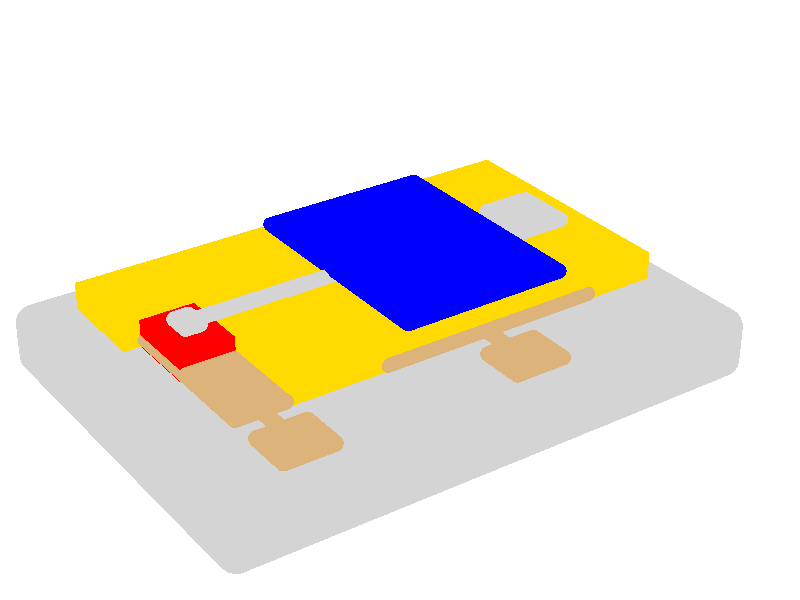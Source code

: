 #include "colors.inc"                       
#include "stones.inc" 
#include "textures.inc"  
#include "shapes.inc"
#include "glass.inc"
#include "metals.inc"
#include "woods.inc"

camera {
    location <-7, 6.9, -6>
    look_at  <1.4, .2,  2.5>
    angle 25
}
background { color rgbt<1,1,1, 0> }  


#declare gold = material{
texture {
pigment { color Gold }
finish {
ambient 0.2
diffuse 0.2
reflection 0.8
//specular 1
roughness .001
}
}
}


global_settings {
max_trace_level 10
photons {
count 100000
autostop 0
media 100
max_trace_level 10
}
}
light_source { <-500,500,-500> 1.5*White
media_interaction off
media_attenuation off
photons { reflection off refraction off }
}


 // // // // //// SUBSTRATE SILICON // // // // // // // // // // // // // // //
object {
 // Round_Box(A, B, WireRadius, Merge)
 Round_Box(<-1.7, 0.4, 1.>,<2.3, -0.1,-1.9 >, 0.125, 0)
     texture{ //pigment{color SteelBlue}
       Chrome_Metal
//     Brass_Metal
    }   
     rotate <0,10,0>
     translate 0.6*y
     translate 2.0*z
} //  
     
 
  // // // // //// // // // //  BOTTOM ELECTRODE  // // // // //// // // // // //// // // // // //// // // // // ////
     
object {                   ///          
 // Round_Box(A, B, WireRadius, Merge)
 Round_Box(<-1.25, 0.5, -1.2>,<-0.8, 0.4,0.7 >, 0.05, 0)   
//  Round_Box(<-1.5, 0, -1>,< 1.8, 0.2,1.3>, 0.125, 0)
texture{Copper_Metal}  rotate <0,10,0>    translate 0.6*y      translate 2.0*z
} //

object {                   ///          
 // Round_Box(A, B, WireRadius, Merge)
 Round_Box(<-1., 0.5, -0.95>,<-1.05, 0.4,-1.55 >, 0.05, 0)  
texture{Copper_Metal}  rotate <0,10,0>    translate 0.6*y      translate 2.0*z
} //

object {                   ///          
 // Round_Box(A, B, WireRadius, Merge)
 Round_Box(<-1.25, 0.5, -1.35>,<-0.8, 0.4,-1.75 >, 0.05, 0)  
texture{Copper_Metal}  rotate <0,10,0>    translate 0.6*y      translate 2.0*z
} //


object {                /// GATE ELECTRODE CONTACT 
 // Round_Box(A, B, WireRadius, Merge)
 Round_Box(<1.56, 0.5, -1.2>,<-0.15, 0.4,0.55 >, 0.05, 0) 
//  Round_Box(<2.5, 0.5, -0.9>,<1.15, 0.49,-1.2 >, 0.05, 0)
     texture{
     Copper_Metal
    }   
     rotate <0,10,0>
     translate 0.6*y
     translate 2.0*z
} //           

object {                   ///          
 // Round_Box(A, B, WireRadius, Merge)
 Round_Box(<0.63, 0.5, -.95>,<0.68, 0.4,-1.55 >, 0.05, 0)  
texture{Copper_Metal}  rotate <0,10,0>    translate 0.6*y      translate 2.0*z
} //

object {                   ///          
 // Round_Box(A, B, WireRadius, Merge)
 Round_Box(<0.44, 0.5, -1.35>,<.9, 0.4,-1.75 >, 0.05, 0)  
texture{Copper_Metal}  rotate <0,10,0>    translate 0.6*y      translate 2.0*z
} //



//////////////////   DIELECTRIC  //////////////////////////////////////////

object {                             //// DIELECTRIC 111      BIG BIG BIG 
 // Round_Box(A, B, WireRadius, Merge)
 Round_Box(<-0.83, 0.6, -1.15>,<2.05, 0.3,0.68 >, 0.01, 0.) 
     texture{
pigment{ color rgbt<1,0.7,0, 0.2>}
    }   
     rotate <0,10,0>
     translate 0.6*y
     translate 2.0*z
} //
     

object {                             //// DIELECTRIC 222
 // Round_Box(A, B, WireRadius, Merge)
 Round_Box(<-1.35, 0.6, 0.0>,<-.83, 0.3,0.68 >, 0.01, 0.) 
     texture{
pigment{ color rgbt<1,0.7,0, 0.2>}
    }   
     rotate <0,10,0>
     translate 0.6*y
     translate 2.0*z
} //     
     

//???  object {                             //// DIELECTRIC 333  mas cerca está pedazito
//???   // Round_Box(A, B, WireRadius, Merge)
//???   Round_Box(<-1.07, 0.6, -1.15>,<-0.93, 0.3,-.4 >, 0.01, 0) 
//???  //  Round_Box(<2.5, 0.5, -0.9>,<1.15, 0.49,-1.2 >, 0.05, 0.9)
//???       texture{
//???  pigment{ color rgbt<1,0.7,0, 0.2>}
//???      }   
//???       rotate <0,10,0>
//???       translate 0.6*y
//???       translate 2.0*z
//???  } //   
               
               
//???  object {                             //// DIELECTRIC 333  mas cerca está pedazito
//???   // Round_Box(A, B, WireRadius, Merge)
//???   Round_Box(<-1.07, 0.6, -0.15>,<-0.93, 0.3,.68 >, 0.01, 0) 
//???  //  Round_Box(<2.5, 0.5, -0.9>,<1.15, 0.49,-1.2 >, 0.05, 0.)
//???       texture{
//???  pigment{ color rgbt<1,0.7,0, 0.2>}
//???      }   
//???       rotate <0,10,0>
//???       translate 0.6*y
//???       translate 2.0*z
//???  } //   
                
 
 ///////////////////////////////// ////  RESISTIVE SWITCHING MATERIAL ////////////////////////
          
object {                             ////  RESISTIVE SWITCHING MATERIAL
 // Round_Box(A, B, WireRadius, Merge)
 Round_Box(<-1.23, 0.6, .0>,<-.83, 0.3,-0.53 >, 0.01, 0.) 
     texture{
pigment{ color rgbt<1,0,0, 0.1>}
    }   
     rotate <0,10,0>
     translate 0.6*y
     translate 2.0*z
} //     

///////////////// /// BEGIN    SOURCE ELECTRODE CONTACT   ///////////////// //////////////////// //////////////////// //////////////////// //////////////////// ///
                              
object {                    /// SOURCE ELECTRODE CONTACT 001     
 // Round_Box(A, B, WireRadius, Merge)
 Round_Box(<1.16, 0.6, 0.5>,<.36, 0.7,0.45 >, 0.05, 0) 
texture{Chrome_Metal}        rotate <0,10,0>     translate 0.6*y     translate 2.0*z
} // 
                    
object {             /// SOURCE ELECTRODE CONTACT   002
 // Round_Box(A, B, WireRadius, Merge)
 Round_Box(<1.16, 0.6, 0.2>,<.36, 0.7,0.15 >, 0.05, 0) 
texture{Chrome_Metal}        rotate <0,10,0>     translate 0.6*y     translate 2.0*z
} // 
                                                                
object {             /// SOURCE ELECTRODE CONTACT   003
 // Round_Box(A, B, WireRadius, Merge)
 Round_Box(<1.16, 0.6, -0.1>,<.36, 0.7,-0.15 >, 0.05, 0) 
//  Round_Box(<2.5, 0.5, -0.9>,<1.15, 0.49,-1.2 >, 0.05, 0)
texture{Chrome_Metal}        rotate <0,10,0>     translate 0.6*y     translate 2.0*z} //  

object {             /// SOURCE ELECTRODE CONTACT   004
 // Round_Box(A, B, WireRadius, Merge)
 Round_Box(<1.16, 0.6, -0.4>,<.36, 0.7,-0.45 >, 0.05, 0) 
texture{Chrome_Metal}        rotate <0,10,0>     translate 0.6*y     translate 2.0*z
} //                                                                                   

object {             /// SOURCE ELECTRODE CONTACT   005
 // Round_Box(A, B, WireRadius, Merge)
 Round_Box(<1.16, 0.6, -0.7>,<.36, 0.7,-0.75 >, 0.05, 0) 
texture{Chrome_Metal}        rotate <0,10,0>      translate 0.6*y      translate 2.0*z
} // 

object {             /// SOURCE ELECTRODE CONTACT   006
 // Round_Box(A, B, WireRadius, Merge)
 Round_Box(<1.16, 0.6, -1.>,<.36, 0.7,-1.05 >, 0.05, 0) 
texture{Chrome_Metal}        rotate <0,10,0>      translate 0.6*y      translate 2.0*z
} // 
                          
                          
object {                    /// transversal   SOURCE ELECTRODE CONTACT    
 // Round_Box(A, B, WireRadius, Merge)
 Round_Box(<1.06, 0.6, 0.5>,<1.16, 0.7,-1.05 >, 0.05, 0) 
texture{Chrome_Metal}        rotate <0,10,0>     translate 0.6*y     translate 2.0*z
} //                          
                          
//////////////////////////////DRAIN/////////////////////////////////////                                              
                                              
                                              
object {                    /// DRAIN  Source to pad      
 // Round_Box(A, B, WireRadius, Merge)
 Round_Box(<1.08, 0.6, -0.25>,<1.4, 0.7,-0.3 >, 0.05, 0) 
texture{Chrome_Metal}        rotate <0,10,0>     translate 0.6*y     translate 2.0*z
} // 

                                                                   
object {                    /// transversal   DRAIN ELECTRODE CONTACT    
 // Round_Box(A, B, WireRadius, Merge)
 Round_Box(<1.4, 0.6, -.55>,<1.85, 0.7,-.05 >, 0.05, 0) 
texture{Chrome_Metal}        rotate <0,10,0>     translate 0.6*y     translate 2.0*z
} //            

///////////////// /// BEGIN    DRAIN ELECTRODE CONTACT     ///////////////// //////////////////// //////////////////// //////////////////// //////////////////// //////////////////// ///

object {                    /// DRAIN  ELECTRODE CONTACT 001     
 // Round_Box(A, B, WireRadius, Merge)
 Round_Box(<1., 0.6, 0.3>,<.2, 0.7,0.35 >, 0.05, 0) 
texture{Chrome_Metal}        rotate <0,10,0>     translate 0.6*y     translate 2.0*z
} // 
     
object {                    /// DRAIN  ELECTRODE CONTACT 002     
 // Round_Box(A, B, WireRadius, Merge)
 Round_Box(<1., 0.6, 0.>,<.2, 0.7,0.05 >, 0.05, 0) 
texture{Chrome_Metal}        rotate <0,10,0>     translate 0.6*y     translate 2.0*z
} // 

object {                    /// DRAIN  ELECTRODE CONTACT 003     
 // Round_Box(A, B, WireRadius, Merge)
 Round_Box(<1., 0.6, -0.25>,<-1.05, 0.7,-0.3 >, 0.05, 0) 
texture{Chrome_Metal}        rotate <0,10,0>     translate 0.6*y     translate 2.0*z
} // 

object {                    /// DRAIN  ELECTRODE CONTACT 004     
 // Round_Box(A, B, WireRadius, Merge)
 Round_Box(<1., 0.6, -0.55>,<.2, 0.7,-0.6 >, 0.05, 0) 
texture{Chrome_Metal}        rotate <0,10,0>     translate 0.6*y     translate 2.0*z
} // 

object {                    /// DRAIN  ELECTRODE CONTACT 005     
 // Round_Box(A, B, WireRadius, Merge)
 Round_Box(<1., 0.6, -0.85>,<.2, 0.7,-0.9 >, 0.05, 0) 
texture{Chrome_Metal}        rotate <0,10,0>     translate 0.6*y     translate 2.0*z
} // 
          
          
object {                    /// transversal   DRAIN ELECTRODE CONTACT    
 // Round_Box(A, B, WireRadius, Merge)
 Round_Box(<0.22, 0.6, .37>,<0.27, 0.7,-.91 >, 0.05, 0) 
texture{Chrome_Metal}        rotate <0,10,0>     translate 0.6*y     translate 2.0*z
} //                          
      

                     
//                     object {                    /// transversal   DRAIN ELECTRODE CONTACT    
// Round_Box(A, B, WireRadius, Merge)
// Round_Box(<1.2, 0.8, -0.37>,<0.27, 1,-0.12 >, 0.05, 0) 
// texture{Chrome_Metal}        rotate <0,10,0>     translate 0.6*y     translate 2.0*z
// } //                          
      
                     
////////////////// TOP ELECTRODE   ////////////////////////////////////
      
object {                    /// DRAIN  ELECTRODE CONTACT 003     
 // Round_Box(A, B, WireRadius, Merge)
 Round_Box(<-1.13, 0.6, -0.4>,<-.93, 0.7,-0.15 >, 0.05, 0) 
texture{Chrome_Metal}        rotate <0,10,0>     translate 0.6*y     translate 2.0*z
} // 

                    
//  object {                /// DRAIN Y TOP ELECTRODE CONTACT 
//  // Round_Box(A, B, WireRadius, Merge)
//  Round_Box(<-1.36, 0.6, -1.0>,<0.966, 0.7,0.35 >, 0.05, 0) 
//   //  Round_Box(<2.5, 0.5, -0.9>,<1.15, 0.49,-1.2 >, 0.05, 0)
//      texture{
//      Copper_Metal
//     }   
//      rotate <0,10,0>
//       translate 0.6*y
//      translate 2.0*z
//  } // 

     
     
     
     
     /////////////////// PENTACENE ///////////////////////////
     /////////////////// PENTACENE ///////////////////////////
     /////////////////// PENTACENE ///////////////////////////
     
     

object {                //PENTACENE
 // Round_Box(A, B, WireRadius, Merge)
 Round_Box(<1.3, 0.65, -1.2>,<0.0, 0.75,0.55 >, 0.05, 0) 
     texture{     pigment{ color rgbt<0,0,1, 0.9>} }      rotate <0,10,0>      translate 0.6*y      translate 2.0*z
} //           
